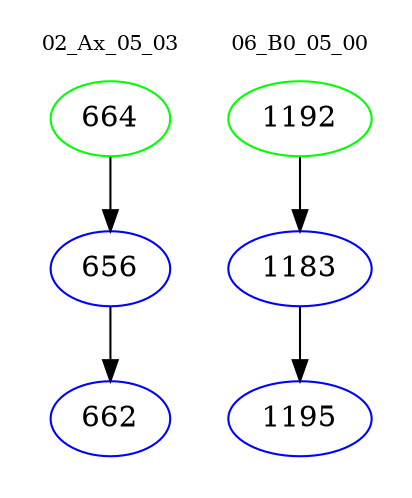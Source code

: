 digraph{
subgraph cluster_0 {
color = white
label = "02_Ax_05_03";
fontsize=10;
T0_664 [label="664", color="green"]
T0_664 -> T0_656 [color="black"]
T0_656 [label="656", color="blue"]
T0_656 -> T0_662 [color="black"]
T0_662 [label="662", color="blue"]
}
subgraph cluster_1 {
color = white
label = "06_B0_05_00";
fontsize=10;
T1_1192 [label="1192", color="green"]
T1_1192 -> T1_1183 [color="black"]
T1_1183 [label="1183", color="blue"]
T1_1183 -> T1_1195 [color="black"]
T1_1195 [label="1195", color="blue"]
}
}
